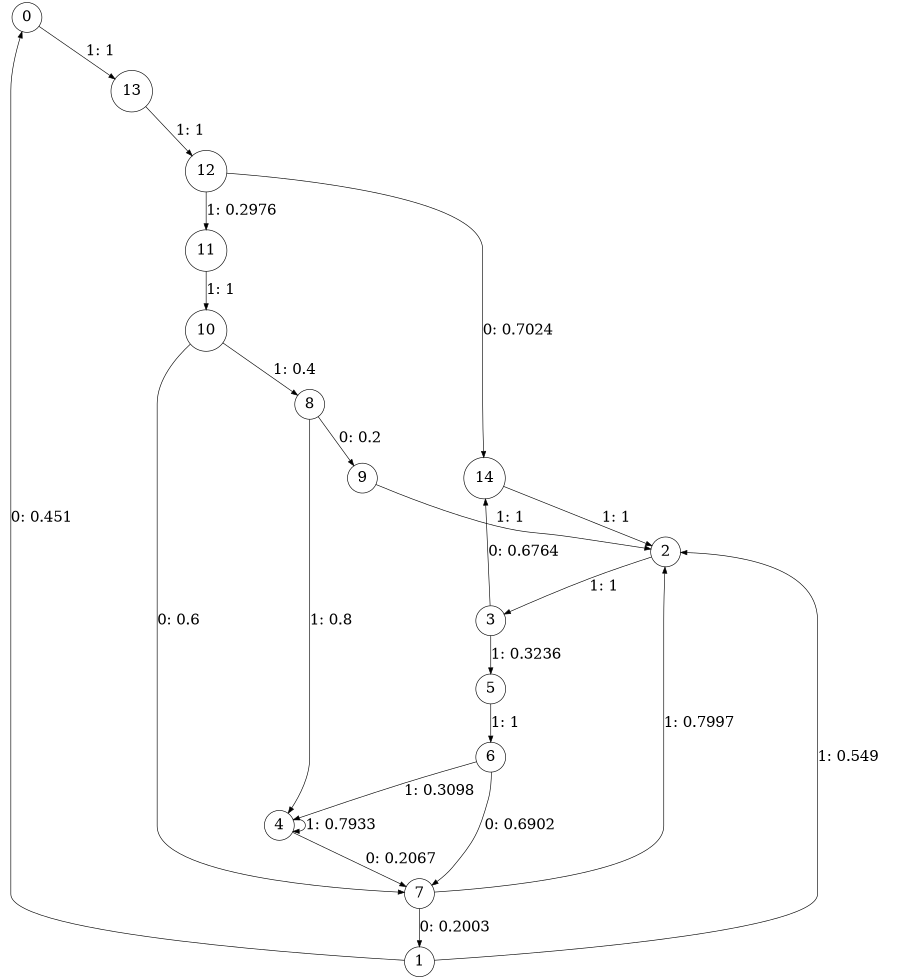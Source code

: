 digraph seq2 {
size = "6,8.5";
ratio = "fill";
node [shape = circle];
node [fontsize = 24];
edge [fontsize = 24];
0 -> 13 [label = "1: 1        "];
1 -> 0 [label = "0: 0.451    "];
1 -> 2 [label = "1: 0.549    "];
2 -> 3 [label = "1: 1        "];
3 -> 14 [label = "0: 0.6764   "];
3 -> 5 [label = "1: 0.3236   "];
4 -> 7 [label = "0: 0.2067   "];
4 -> 4 [label = "1: 0.7933   "];
5 -> 6 [label = "1: 1        "];
6 -> 7 [label = "0: 0.6902   "];
6 -> 4 [label = "1: 0.3098   "];
7 -> 1 [label = "0: 0.2003   "];
7 -> 2 [label = "1: 0.7997   "];
8 -> 9 [label = "0: 0.2      "];
8 -> 4 [label = "1: 0.8      "];
9 -> 2 [label = "1: 1        "];
10 -> 7 [label = "0: 0.6      "];
10 -> 8 [label = "1: 0.4      "];
11 -> 10 [label = "1: 1        "];
12 -> 14 [label = "0: 0.7024   "];
12 -> 11 [label = "1: 0.2976   "];
13 -> 12 [label = "1: 1        "];
14 -> 2 [label = "1: 1        "];
}